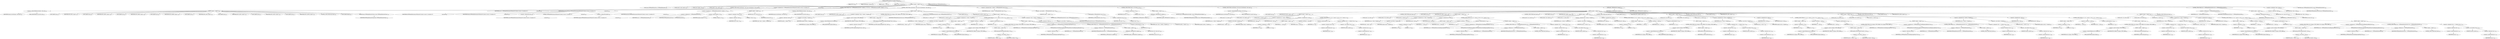 digraph "TIFFReadDirEntryLong8ArrayWithLimit" {  
"84079" [label = <(METHOD,TIFFReadDirEntryLong8ArrayWithLimit)<SUB>2417</SUB>> ]
"84080" [label = <(PARAM,TIFF *tif)<SUB>2418</SUB>> ]
"84081" [label = <(PARAM,TIFFDirEntry *direntry)<SUB>2418</SUB>> ]
"84082" [label = <(PARAM,uint64_t **value)<SUB>2419</SUB>> ]
"84083" [label = <(PARAM,uint64_t maxcount)<SUB>2419</SUB>> ]
"84084" [label = <(BLOCK,&lt;empty&gt;,&lt;empty&gt;)<SUB>2420</SUB>> ]
"84085" [label = <(LOCAL,enum TIFFReadDirEntryErr err: TIFFReadDirEntryErr)<SUB>2421</SUB>> ]
"84086" [label = <(LOCAL,uint32_t count: uint32_t)<SUB>2422</SUB>> ]
"84087" [label = <(LOCAL,void* origdata: void)<SUB>2423</SUB>> ]
"84088" [label = <(LOCAL,uint64_t* data: uint64_t)<SUB>2424</SUB>> ]
"84089" [label = <(CONTROL_STRUCTURE,switch(direntry-&gt;tdir_type),switch(direntry-&gt;tdir_type))<SUB>2425</SUB>> ]
"84090" [label = <(&lt;operator&gt;.indirectFieldAccess,direntry-&gt;tdir_type)<SUB>2425</SUB>> ]
"84091" [label = <(IDENTIFIER,direntry,switch(direntry-&gt;tdir_type))<SUB>2425</SUB>> ]
"84092" [label = <(FIELD_IDENTIFIER,tdir_type,tdir_type)<SUB>2425</SUB>> ]
"84093" [label = <(BLOCK,&lt;empty&gt;,&lt;empty&gt;)<SUB>2426</SUB>> ]
"84094" [label = <(JUMP_TARGET,case)<SUB>2427</SUB>> ]
"84095" [label = <(IDENTIFIER,TIFF_BYTE,&lt;empty&gt;)<SUB>2427</SUB>> ]
"84096" [label = <(JUMP_TARGET,case)<SUB>2428</SUB>> ]
"84097" [label = <(IDENTIFIER,TIFF_SBYTE,&lt;empty&gt;)<SUB>2428</SUB>> ]
"84098" [label = <(JUMP_TARGET,case)<SUB>2429</SUB>> ]
"84099" [label = <(IDENTIFIER,TIFF_SHORT,&lt;empty&gt;)<SUB>2429</SUB>> ]
"84100" [label = <(JUMP_TARGET,case)<SUB>2430</SUB>> ]
"84101" [label = <(IDENTIFIER,TIFF_SSHORT,&lt;empty&gt;)<SUB>2430</SUB>> ]
"84102" [label = <(JUMP_TARGET,case)<SUB>2431</SUB>> ]
"84103" [label = <(IDENTIFIER,TIFF_LONG,&lt;empty&gt;)<SUB>2431</SUB>> ]
"84104" [label = <(JUMP_TARGET,case)<SUB>2432</SUB>> ]
"84105" [label = <(IDENTIFIER,TIFF_SLONG,&lt;empty&gt;)<SUB>2432</SUB>> ]
"84106" [label = <(JUMP_TARGET,case)<SUB>2433</SUB>> ]
"84107" [label = <(IDENTIFIER,TIFF_LONG8,&lt;empty&gt;)<SUB>2433</SUB>> ]
"84108" [label = <(JUMP_TARGET,case)<SUB>2434</SUB>> ]
"84109" [label = <(IDENTIFIER,TIFF_SLONG8,&lt;empty&gt;)<SUB>2434</SUB>> ]
"84110" [label = <(CONTROL_STRUCTURE,break;,break;)<SUB>2435</SUB>> ]
"84111" [label = <(JUMP_TARGET,default)<SUB>2436</SUB>> ]
"84112" [label = <(RETURN,return (TIFFReadDirEntryErrType);,return (TIFFReadDirEntryErrType);)<SUB>2437</SUB>> ]
"84113" [label = <(IDENTIFIER,TIFFReadDirEntryErrType,return (TIFFReadDirEntryErrType);)<SUB>2437</SUB>> ]
"84114" [label = <(&lt;operator&gt;.assignment,err = TIFFReadDirEntryArrayWithLimit(tif, direntry, &amp;count, 8, &amp;origdata,\012                                         maxcount))<SUB>2439</SUB>> ]
"84115" [label = <(IDENTIFIER,err,err = TIFFReadDirEntryArrayWithLimit(tif, direntry, &amp;count, 8, &amp;origdata,\012                                         maxcount))<SUB>2439</SUB>> ]
"84116" [label = <(TIFFReadDirEntryArrayWithLimit,TIFFReadDirEntryArrayWithLimit(tif, direntry, &amp;count, 8, &amp;origdata,\012                                         maxcount))<SUB>2439</SUB>> ]
"84117" [label = <(IDENTIFIER,tif,TIFFReadDirEntryArrayWithLimit(tif, direntry, &amp;count, 8, &amp;origdata,\012                                         maxcount))<SUB>2439</SUB>> ]
"84118" [label = <(IDENTIFIER,direntry,TIFFReadDirEntryArrayWithLimit(tif, direntry, &amp;count, 8, &amp;origdata,\012                                         maxcount))<SUB>2439</SUB>> ]
"84119" [label = <(&lt;operator&gt;.addressOf,&amp;count)<SUB>2439</SUB>> ]
"84120" [label = <(IDENTIFIER,count,TIFFReadDirEntryArrayWithLimit(tif, direntry, &amp;count, 8, &amp;origdata,\012                                         maxcount))<SUB>2439</SUB>> ]
"84121" [label = <(LITERAL,8,TIFFReadDirEntryArrayWithLimit(tif, direntry, &amp;count, 8, &amp;origdata,\012                                         maxcount))<SUB>2439</SUB>> ]
"84122" [label = <(&lt;operator&gt;.addressOf,&amp;origdata)<SUB>2439</SUB>> ]
"84123" [label = <(IDENTIFIER,origdata,TIFFReadDirEntryArrayWithLimit(tif, direntry, &amp;count, 8, &amp;origdata,\012                                         maxcount))<SUB>2439</SUB>> ]
"84124" [label = <(IDENTIFIER,maxcount,TIFFReadDirEntryArrayWithLimit(tif, direntry, &amp;count, 8, &amp;origdata,\012                                         maxcount))<SUB>2440</SUB>> ]
"84125" [label = <(CONTROL_STRUCTURE,if ((err != TIFFReadDirEntryErrOk) || (origdata == 0)),if ((err != TIFFReadDirEntryErrOk) || (origdata == 0)))<SUB>2441</SUB>> ]
"84126" [label = <(&lt;operator&gt;.logicalOr,(err != TIFFReadDirEntryErrOk) || (origdata == 0))<SUB>2441</SUB>> ]
"84127" [label = <(&lt;operator&gt;.notEquals,err != TIFFReadDirEntryErrOk)<SUB>2441</SUB>> ]
"84128" [label = <(IDENTIFIER,err,err != TIFFReadDirEntryErrOk)<SUB>2441</SUB>> ]
"84129" [label = <(IDENTIFIER,TIFFReadDirEntryErrOk,err != TIFFReadDirEntryErrOk)<SUB>2441</SUB>> ]
"84130" [label = <(&lt;operator&gt;.equals,origdata == 0)<SUB>2441</SUB>> ]
"84131" [label = <(IDENTIFIER,origdata,origdata == 0)<SUB>2441</SUB>> ]
"84132" [label = <(LITERAL,0,origdata == 0)<SUB>2441</SUB>> ]
"84133" [label = <(BLOCK,&lt;empty&gt;,&lt;empty&gt;)<SUB>2442</SUB>> ]
"84134" [label = <(&lt;operator&gt;.assignment,*value = 0)<SUB>2443</SUB>> ]
"84135" [label = <(&lt;operator&gt;.indirection,*value)<SUB>2443</SUB>> ]
"84136" [label = <(IDENTIFIER,value,*value = 0)<SUB>2443</SUB>> ]
"84137" [label = <(LITERAL,0,*value = 0)<SUB>2443</SUB>> ]
"84138" [label = <(RETURN,return (err);,return (err);)<SUB>2444</SUB>> ]
"84139" [label = <(IDENTIFIER,err,return (err);)<SUB>2444</SUB>> ]
"84140" [label = <(CONTROL_STRUCTURE,switch(direntry-&gt;tdir_type),switch(direntry-&gt;tdir_type))<SUB>2446</SUB>> ]
"84141" [label = <(&lt;operator&gt;.indirectFieldAccess,direntry-&gt;tdir_type)<SUB>2446</SUB>> ]
"84142" [label = <(IDENTIFIER,direntry,switch(direntry-&gt;tdir_type))<SUB>2446</SUB>> ]
"84143" [label = <(FIELD_IDENTIFIER,tdir_type,tdir_type)<SUB>2446</SUB>> ]
"84144" [label = <(BLOCK,&lt;empty&gt;,&lt;empty&gt;)<SUB>2447</SUB>> ]
"84145" [label = <(JUMP_TARGET,case)<SUB>2448</SUB>> ]
"84146" [label = <(IDENTIFIER,TIFF_LONG8,&lt;empty&gt;)<SUB>2448</SUB>> ]
"84147" [label = <(&lt;operator&gt;.assignment,*value = (uint64_t *)origdata)<SUB>2449</SUB>> ]
"84148" [label = <(&lt;operator&gt;.indirection,*value)<SUB>2449</SUB>> ]
"84149" [label = <(IDENTIFIER,value,*value = (uint64_t *)origdata)<SUB>2449</SUB>> ]
"84150" [label = <(&lt;operator&gt;.cast,(uint64_t *)origdata)<SUB>2449</SUB>> ]
"84151" [label = <(UNKNOWN,uint64_t *,uint64_t *)<SUB>2449</SUB>> ]
"84152" [label = <(IDENTIFIER,origdata,(uint64_t *)origdata)<SUB>2449</SUB>> ]
"84153" [label = <(CONTROL_STRUCTURE,if (tif-&gt;tif_flags &amp; TIFF_SWAB),if (tif-&gt;tif_flags &amp; TIFF_SWAB))<SUB>2450</SUB>> ]
"84154" [label = <(&lt;operator&gt;.and,tif-&gt;tif_flags &amp; TIFF_SWAB)<SUB>2450</SUB>> ]
"84155" [label = <(&lt;operator&gt;.indirectFieldAccess,tif-&gt;tif_flags)<SUB>2450</SUB>> ]
"84156" [label = <(IDENTIFIER,tif,tif-&gt;tif_flags &amp; TIFF_SWAB)<SUB>2450</SUB>> ]
"84157" [label = <(FIELD_IDENTIFIER,tif_flags,tif_flags)<SUB>2450</SUB>> ]
"84158" [label = <(IDENTIFIER,TIFF_SWAB,tif-&gt;tif_flags &amp; TIFF_SWAB)<SUB>2450</SUB>> ]
"84159" [label = <(BLOCK,&lt;empty&gt;,&lt;empty&gt;)<SUB>2451</SUB>> ]
"84160" [label = <(TIFFSwabArrayOfLong8,TIFFSwabArrayOfLong8(*value, count))<SUB>2451</SUB>> ]
"84161" [label = <(&lt;operator&gt;.indirection,*value)<SUB>2451</SUB>> ]
"84162" [label = <(IDENTIFIER,value,TIFFSwabArrayOfLong8(*value, count))<SUB>2451</SUB>> ]
"84163" [label = <(IDENTIFIER,count,TIFFSwabArrayOfLong8(*value, count))<SUB>2451</SUB>> ]
"84164" [label = <(RETURN,return (TIFFReadDirEntryErrOk);,return (TIFFReadDirEntryErrOk);)<SUB>2452</SUB>> ]
"84165" [label = <(IDENTIFIER,TIFFReadDirEntryErrOk,return (TIFFReadDirEntryErrOk);)<SUB>2452</SUB>> ]
"84166" [label = <(JUMP_TARGET,case)<SUB>2453</SUB>> ]
"84167" [label = <(IDENTIFIER,TIFF_SLONG8,&lt;empty&gt;)<SUB>2453</SUB>> ]
"84168" [label = <(BLOCK,&lt;empty&gt;,&lt;empty&gt;)<SUB>2454</SUB>> ]
"84169" [label = <(LOCAL,int64_t* m: int64_t)<SUB>2455</SUB>> ]
"84170" [label = <(LOCAL,uint32_t n: uint32_t)<SUB>2456</SUB>> ]
"84171" [label = <(&lt;operator&gt;.assignment,m = (int64_t *)origdata)<SUB>2457</SUB>> ]
"84172" [label = <(IDENTIFIER,m,m = (int64_t *)origdata)<SUB>2457</SUB>> ]
"84173" [label = <(&lt;operator&gt;.cast,(int64_t *)origdata)<SUB>2457</SUB>> ]
"84174" [label = <(UNKNOWN,int64_t *,int64_t *)<SUB>2457</SUB>> ]
"84175" [label = <(IDENTIFIER,origdata,(int64_t *)origdata)<SUB>2457</SUB>> ]
"84176" [label = <(CONTROL_STRUCTURE,for (n = 0;n &lt; count;n++),for (n = 0;n &lt; count;n++))<SUB>2458</SUB>> ]
"84177" [label = <(BLOCK,&lt;empty&gt;,&lt;empty&gt;)<SUB>2458</SUB>> ]
"84178" [label = <(&lt;operator&gt;.assignment,n = 0)<SUB>2458</SUB>> ]
"84179" [label = <(IDENTIFIER,n,n = 0)<SUB>2458</SUB>> ]
"84180" [label = <(LITERAL,0,n = 0)<SUB>2458</SUB>> ]
"84181" [label = <(&lt;operator&gt;.lessThan,n &lt; count)<SUB>2458</SUB>> ]
"84182" [label = <(IDENTIFIER,n,n &lt; count)<SUB>2458</SUB>> ]
"84183" [label = <(IDENTIFIER,count,n &lt; count)<SUB>2458</SUB>> ]
"84184" [label = <(&lt;operator&gt;.postIncrement,n++)<SUB>2458</SUB>> ]
"84185" [label = <(IDENTIFIER,n,n++)<SUB>2458</SUB>> ]
"84186" [label = <(BLOCK,&lt;empty&gt;,&lt;empty&gt;)<SUB>2459</SUB>> ]
"84187" [label = <(CONTROL_STRUCTURE,if (tif-&gt;tif_flags &amp; TIFF_SWAB),if (tif-&gt;tif_flags &amp; TIFF_SWAB))<SUB>2460</SUB>> ]
"84188" [label = <(&lt;operator&gt;.and,tif-&gt;tif_flags &amp; TIFF_SWAB)<SUB>2460</SUB>> ]
"84189" [label = <(&lt;operator&gt;.indirectFieldAccess,tif-&gt;tif_flags)<SUB>2460</SUB>> ]
"84190" [label = <(IDENTIFIER,tif,tif-&gt;tif_flags &amp; TIFF_SWAB)<SUB>2460</SUB>> ]
"84191" [label = <(FIELD_IDENTIFIER,tif_flags,tif_flags)<SUB>2460</SUB>> ]
"84192" [label = <(IDENTIFIER,TIFF_SWAB,tif-&gt;tif_flags &amp; TIFF_SWAB)<SUB>2460</SUB>> ]
"84193" [label = <(BLOCK,&lt;empty&gt;,&lt;empty&gt;)<SUB>2461</SUB>> ]
"84194" [label = <(TIFFSwabLong8,TIFFSwabLong8((uint64_t *)m))<SUB>2461</SUB>> ]
"84195" [label = <(&lt;operator&gt;.cast,(uint64_t *)m)<SUB>2461</SUB>> ]
"84196" [label = <(UNKNOWN,uint64_t *,uint64_t *)<SUB>2461</SUB>> ]
"84197" [label = <(IDENTIFIER,m,(uint64_t *)m)<SUB>2461</SUB>> ]
"84198" [label = <(&lt;operator&gt;.assignment,err = TIFFReadDirEntryCheckRangeLong8Slong8(*m))<SUB>2462</SUB>> ]
"84199" [label = <(IDENTIFIER,err,err = TIFFReadDirEntryCheckRangeLong8Slong8(*m))<SUB>2462</SUB>> ]
"84200" [label = <(TIFFReadDirEntryCheckRangeLong8Slong8,TIFFReadDirEntryCheckRangeLong8Slong8(*m))<SUB>2462</SUB>> ]
"84201" [label = <(&lt;operator&gt;.indirection,*m)<SUB>2462</SUB>> ]
"84202" [label = <(IDENTIFIER,m,TIFFReadDirEntryCheckRangeLong8Slong8(*m))<SUB>2462</SUB>> ]
"84203" [label = <(CONTROL_STRUCTURE,if (err != TIFFReadDirEntryErrOk),if (err != TIFFReadDirEntryErrOk))<SUB>2463</SUB>> ]
"84204" [label = <(&lt;operator&gt;.notEquals,err != TIFFReadDirEntryErrOk)<SUB>2463</SUB>> ]
"84205" [label = <(IDENTIFIER,err,err != TIFFReadDirEntryErrOk)<SUB>2463</SUB>> ]
"84206" [label = <(IDENTIFIER,TIFFReadDirEntryErrOk,err != TIFFReadDirEntryErrOk)<SUB>2463</SUB>> ]
"84207" [label = <(BLOCK,&lt;empty&gt;,&lt;empty&gt;)<SUB>2464</SUB>> ]
"84208" [label = <(_TIFFfreeExt,_TIFFfreeExt(tif, origdata))<SUB>2465</SUB>> ]
"84209" [label = <(IDENTIFIER,tif,_TIFFfreeExt(tif, origdata))<SUB>2465</SUB>> ]
"84210" [label = <(IDENTIFIER,origdata,_TIFFfreeExt(tif, origdata))<SUB>2465</SUB>> ]
"84211" [label = <(RETURN,return (err);,return (err);)<SUB>2466</SUB>> ]
"84212" [label = <(IDENTIFIER,err,return (err);)<SUB>2466</SUB>> ]
"84213" [label = <(&lt;operator&gt;.postIncrement,m++)<SUB>2468</SUB>> ]
"84214" [label = <(IDENTIFIER,m,m++)<SUB>2468</SUB>> ]
"84215" [label = <(&lt;operator&gt;.assignment,*value = (uint64_t *)origdata)<SUB>2470</SUB>> ]
"84216" [label = <(&lt;operator&gt;.indirection,*value)<SUB>2470</SUB>> ]
"84217" [label = <(IDENTIFIER,value,*value = (uint64_t *)origdata)<SUB>2470</SUB>> ]
"84218" [label = <(&lt;operator&gt;.cast,(uint64_t *)origdata)<SUB>2470</SUB>> ]
"84219" [label = <(UNKNOWN,uint64_t *,uint64_t *)<SUB>2470</SUB>> ]
"84220" [label = <(IDENTIFIER,origdata,(uint64_t *)origdata)<SUB>2470</SUB>> ]
"84221" [label = <(RETURN,return (TIFFReadDirEntryErrOk);,return (TIFFReadDirEntryErrOk);)<SUB>2471</SUB>> ]
"84222" [label = <(IDENTIFIER,TIFFReadDirEntryErrOk,return (TIFFReadDirEntryErrOk);)<SUB>2471</SUB>> ]
"84223" [label = <(&lt;operator&gt;.assignment,data = (uint64_t *)_TIFFmallocExt(tif, count * 8))<SUB>2474</SUB>> ]
"84224" [label = <(IDENTIFIER,data,data = (uint64_t *)_TIFFmallocExt(tif, count * 8))<SUB>2474</SUB>> ]
"84225" [label = <(&lt;operator&gt;.cast,(uint64_t *)_TIFFmallocExt(tif, count * 8))<SUB>2474</SUB>> ]
"84226" [label = <(UNKNOWN,uint64_t *,uint64_t *)<SUB>2474</SUB>> ]
"84227" [label = <(_TIFFmallocExt,_TIFFmallocExt(tif, count * 8))<SUB>2474</SUB>> ]
"84228" [label = <(IDENTIFIER,tif,_TIFFmallocExt(tif, count * 8))<SUB>2474</SUB>> ]
"84229" [label = <(&lt;operator&gt;.multiplication,count * 8)<SUB>2474</SUB>> ]
"84230" [label = <(IDENTIFIER,count,count * 8)<SUB>2474</SUB>> ]
"84231" [label = <(LITERAL,8,count * 8)<SUB>2474</SUB>> ]
"84232" [label = <(CONTROL_STRUCTURE,if (data == 0),if (data == 0))<SUB>2475</SUB>> ]
"84233" [label = <(&lt;operator&gt;.equals,data == 0)<SUB>2475</SUB>> ]
"84234" [label = <(IDENTIFIER,data,data == 0)<SUB>2475</SUB>> ]
"84235" [label = <(LITERAL,0,data == 0)<SUB>2475</SUB>> ]
"84236" [label = <(BLOCK,&lt;empty&gt;,&lt;empty&gt;)<SUB>2476</SUB>> ]
"84237" [label = <(_TIFFfreeExt,_TIFFfreeExt(tif, origdata))<SUB>2477</SUB>> ]
"84238" [label = <(IDENTIFIER,tif,_TIFFfreeExt(tif, origdata))<SUB>2477</SUB>> ]
"84239" [label = <(IDENTIFIER,origdata,_TIFFfreeExt(tif, origdata))<SUB>2477</SUB>> ]
"84240" [label = <(RETURN,return (TIFFReadDirEntryErrAlloc);,return (TIFFReadDirEntryErrAlloc);)<SUB>2478</SUB>> ]
"84241" [label = <(IDENTIFIER,TIFFReadDirEntryErrAlloc,return (TIFFReadDirEntryErrAlloc);)<SUB>2478</SUB>> ]
"84242" [label = <(CONTROL_STRUCTURE,switch(direntry-&gt;tdir_type),switch(direntry-&gt;tdir_type))<SUB>2480</SUB>> ]
"84243" [label = <(&lt;operator&gt;.indirectFieldAccess,direntry-&gt;tdir_type)<SUB>2480</SUB>> ]
"84244" [label = <(IDENTIFIER,direntry,switch(direntry-&gt;tdir_type))<SUB>2480</SUB>> ]
"84245" [label = <(FIELD_IDENTIFIER,tdir_type,tdir_type)<SUB>2480</SUB>> ]
"84246" [label = <(BLOCK,&lt;empty&gt;,&lt;empty&gt;)<SUB>2481</SUB>> ]
"84247" [label = <(JUMP_TARGET,case)<SUB>2482</SUB>> ]
"84248" [label = <(IDENTIFIER,TIFF_BYTE,&lt;empty&gt;)<SUB>2482</SUB>> ]
"84249" [label = <(BLOCK,&lt;empty&gt;,&lt;empty&gt;)<SUB>2483</SUB>> ]
"84250" [label = <(LOCAL,uint8_t* ma: uint8_t)<SUB>2484</SUB>> ]
"84251" [label = <(LOCAL,uint64_t* mb: uint64_t)<SUB>2485</SUB>> ]
"84252" [label = <(LOCAL,uint32_t n: uint32_t)<SUB>2486</SUB>> ]
"84253" [label = <(&lt;operator&gt;.assignment,ma = (uint8_t *)origdata)<SUB>2487</SUB>> ]
"84254" [label = <(IDENTIFIER,ma,ma = (uint8_t *)origdata)<SUB>2487</SUB>> ]
"84255" [label = <(&lt;operator&gt;.cast,(uint8_t *)origdata)<SUB>2487</SUB>> ]
"84256" [label = <(UNKNOWN,uint8_t *,uint8_t *)<SUB>2487</SUB>> ]
"84257" [label = <(IDENTIFIER,origdata,(uint8_t *)origdata)<SUB>2487</SUB>> ]
"84258" [label = <(&lt;operator&gt;.assignment,mb = data)<SUB>2488</SUB>> ]
"84259" [label = <(IDENTIFIER,mb,mb = data)<SUB>2488</SUB>> ]
"84260" [label = <(IDENTIFIER,data,mb = data)<SUB>2488</SUB>> ]
"84261" [label = <(CONTROL_STRUCTURE,for (n = 0;n &lt; count;n++),for (n = 0;n &lt; count;n++))<SUB>2489</SUB>> ]
"84262" [label = <(BLOCK,&lt;empty&gt;,&lt;empty&gt;)<SUB>2489</SUB>> ]
"84263" [label = <(&lt;operator&gt;.assignment,n = 0)<SUB>2489</SUB>> ]
"84264" [label = <(IDENTIFIER,n,n = 0)<SUB>2489</SUB>> ]
"84265" [label = <(LITERAL,0,n = 0)<SUB>2489</SUB>> ]
"84266" [label = <(&lt;operator&gt;.lessThan,n &lt; count)<SUB>2489</SUB>> ]
"84267" [label = <(IDENTIFIER,n,n &lt; count)<SUB>2489</SUB>> ]
"84268" [label = <(IDENTIFIER,count,n &lt; count)<SUB>2489</SUB>> ]
"84269" [label = <(&lt;operator&gt;.postIncrement,n++)<SUB>2489</SUB>> ]
"84270" [label = <(IDENTIFIER,n,n++)<SUB>2489</SUB>> ]
"84271" [label = <(&lt;operator&gt;.assignment,*mb++ = (uint64_t)(*ma++))<SUB>2490</SUB>> ]
"84272" [label = <(&lt;operator&gt;.indirection,*mb++)<SUB>2490</SUB>> ]
"84273" [label = <(&lt;operator&gt;.postIncrement,mb++)<SUB>2490</SUB>> ]
"84274" [label = <(IDENTIFIER,mb,mb++)<SUB>2490</SUB>> ]
"84275" [label = <(&lt;operator&gt;.cast,(uint64_t)(*ma++))<SUB>2490</SUB>> ]
"84276" [label = <(UNKNOWN,uint64_t,uint64_t)<SUB>2490</SUB>> ]
"84277" [label = <(&lt;operator&gt;.indirection,*ma++)<SUB>2490</SUB>> ]
"84278" [label = <(&lt;operator&gt;.postIncrement,ma++)<SUB>2490</SUB>> ]
"84279" [label = <(IDENTIFIER,ma,ma++)<SUB>2490</SUB>> ]
"84280" [label = <(CONTROL_STRUCTURE,break;,break;)<SUB>2492</SUB>> ]
"84281" [label = <(JUMP_TARGET,case)<SUB>2493</SUB>> ]
"84282" [label = <(IDENTIFIER,TIFF_SBYTE,&lt;empty&gt;)<SUB>2493</SUB>> ]
"84283" [label = <(BLOCK,&lt;empty&gt;,&lt;empty&gt;)<SUB>2494</SUB>> ]
"84284" [label = <(LOCAL,int8_t* ma: int8_t)<SUB>2495</SUB>> ]
"84285" [label = <(LOCAL,uint64_t* mb: uint64_t)<SUB>2496</SUB>> ]
"84286" [label = <(LOCAL,uint32_t n: uint32_t)<SUB>2497</SUB>> ]
"84287" [label = <(&lt;operator&gt;.assignment,ma = (int8_t *)origdata)<SUB>2498</SUB>> ]
"84288" [label = <(IDENTIFIER,ma,ma = (int8_t *)origdata)<SUB>2498</SUB>> ]
"84289" [label = <(&lt;operator&gt;.cast,(int8_t *)origdata)<SUB>2498</SUB>> ]
"84290" [label = <(UNKNOWN,int8_t *,int8_t *)<SUB>2498</SUB>> ]
"84291" [label = <(IDENTIFIER,origdata,(int8_t *)origdata)<SUB>2498</SUB>> ]
"84292" [label = <(&lt;operator&gt;.assignment,mb = data)<SUB>2499</SUB>> ]
"84293" [label = <(IDENTIFIER,mb,mb = data)<SUB>2499</SUB>> ]
"84294" [label = <(IDENTIFIER,data,mb = data)<SUB>2499</SUB>> ]
"84295" [label = <(CONTROL_STRUCTURE,for (n = 0;n &lt; count;n++),for (n = 0;n &lt; count;n++))<SUB>2500</SUB>> ]
"84296" [label = <(BLOCK,&lt;empty&gt;,&lt;empty&gt;)<SUB>2500</SUB>> ]
"84297" [label = <(&lt;operator&gt;.assignment,n = 0)<SUB>2500</SUB>> ]
"84298" [label = <(IDENTIFIER,n,n = 0)<SUB>2500</SUB>> ]
"84299" [label = <(LITERAL,0,n = 0)<SUB>2500</SUB>> ]
"84300" [label = <(&lt;operator&gt;.lessThan,n &lt; count)<SUB>2500</SUB>> ]
"84301" [label = <(IDENTIFIER,n,n &lt; count)<SUB>2500</SUB>> ]
"84302" [label = <(IDENTIFIER,count,n &lt; count)<SUB>2500</SUB>> ]
"84303" [label = <(&lt;operator&gt;.postIncrement,n++)<SUB>2500</SUB>> ]
"84304" [label = <(IDENTIFIER,n,n++)<SUB>2500</SUB>> ]
"84305" [label = <(BLOCK,&lt;empty&gt;,&lt;empty&gt;)<SUB>2501</SUB>> ]
"84306" [label = <(&lt;operator&gt;.assignment,err = TIFFReadDirEntryCheckRangeLong8Sbyte(*ma))<SUB>2502</SUB>> ]
"84307" [label = <(IDENTIFIER,err,err = TIFFReadDirEntryCheckRangeLong8Sbyte(*ma))<SUB>2502</SUB>> ]
"84308" [label = <(TIFFReadDirEntryCheckRangeLong8Sbyte,TIFFReadDirEntryCheckRangeLong8Sbyte(*ma))<SUB>2502</SUB>> ]
"84309" [label = <(&lt;operator&gt;.indirection,*ma)<SUB>2502</SUB>> ]
"84310" [label = <(IDENTIFIER,ma,TIFFReadDirEntryCheckRangeLong8Sbyte(*ma))<SUB>2502</SUB>> ]
"84311" [label = <(CONTROL_STRUCTURE,if (err != TIFFReadDirEntryErrOk),if (err != TIFFReadDirEntryErrOk))<SUB>2503</SUB>> ]
"84312" [label = <(&lt;operator&gt;.notEquals,err != TIFFReadDirEntryErrOk)<SUB>2503</SUB>> ]
"84313" [label = <(IDENTIFIER,err,err != TIFFReadDirEntryErrOk)<SUB>2503</SUB>> ]
"84314" [label = <(IDENTIFIER,TIFFReadDirEntryErrOk,err != TIFFReadDirEntryErrOk)<SUB>2503</SUB>> ]
"84315" [label = <(BLOCK,&lt;empty&gt;,&lt;empty&gt;)<SUB>2504</SUB>> ]
"84316" [label = <(CONTROL_STRUCTURE,break;,break;)<SUB>2504</SUB>> ]
"84317" [label = <(&lt;operator&gt;.assignment,*mb++ = (uint64_t)(*ma++))<SUB>2505</SUB>> ]
"84318" [label = <(&lt;operator&gt;.indirection,*mb++)<SUB>2505</SUB>> ]
"84319" [label = <(&lt;operator&gt;.postIncrement,mb++)<SUB>2505</SUB>> ]
"84320" [label = <(IDENTIFIER,mb,mb++)<SUB>2505</SUB>> ]
"84321" [label = <(&lt;operator&gt;.cast,(uint64_t)(*ma++))<SUB>2505</SUB>> ]
"84322" [label = <(UNKNOWN,uint64_t,uint64_t)<SUB>2505</SUB>> ]
"84323" [label = <(&lt;operator&gt;.indirection,*ma++)<SUB>2505</SUB>> ]
"84324" [label = <(&lt;operator&gt;.postIncrement,ma++)<SUB>2505</SUB>> ]
"84325" [label = <(IDENTIFIER,ma,ma++)<SUB>2505</SUB>> ]
"84326" [label = <(CONTROL_STRUCTURE,break;,break;)<SUB>2508</SUB>> ]
"84327" [label = <(JUMP_TARGET,case)<SUB>2509</SUB>> ]
"84328" [label = <(IDENTIFIER,TIFF_SHORT,&lt;empty&gt;)<SUB>2509</SUB>> ]
"84329" [label = <(BLOCK,&lt;empty&gt;,&lt;empty&gt;)<SUB>2510</SUB>> ]
"84330" [label = <(LOCAL,uint16_t* ma: uint16_t)<SUB>2511</SUB>> ]
"84331" [label = <(LOCAL,uint64_t* mb: uint64_t)<SUB>2512</SUB>> ]
"84332" [label = <(LOCAL,uint32_t n: uint32_t)<SUB>2513</SUB>> ]
"84333" [label = <(&lt;operator&gt;.assignment,ma = (uint16_t *)origdata)<SUB>2514</SUB>> ]
"84334" [label = <(IDENTIFIER,ma,ma = (uint16_t *)origdata)<SUB>2514</SUB>> ]
"84335" [label = <(&lt;operator&gt;.cast,(uint16_t *)origdata)<SUB>2514</SUB>> ]
"84336" [label = <(UNKNOWN,uint16_t *,uint16_t *)<SUB>2514</SUB>> ]
"84337" [label = <(IDENTIFIER,origdata,(uint16_t *)origdata)<SUB>2514</SUB>> ]
"84338" [label = <(&lt;operator&gt;.assignment,mb = data)<SUB>2515</SUB>> ]
"84339" [label = <(IDENTIFIER,mb,mb = data)<SUB>2515</SUB>> ]
"84340" [label = <(IDENTIFIER,data,mb = data)<SUB>2515</SUB>> ]
"84341" [label = <(CONTROL_STRUCTURE,for (n = 0;n &lt; count;n++),for (n = 0;n &lt; count;n++))<SUB>2516</SUB>> ]
"84342" [label = <(BLOCK,&lt;empty&gt;,&lt;empty&gt;)<SUB>2516</SUB>> ]
"84343" [label = <(&lt;operator&gt;.assignment,n = 0)<SUB>2516</SUB>> ]
"84344" [label = <(IDENTIFIER,n,n = 0)<SUB>2516</SUB>> ]
"84345" [label = <(LITERAL,0,n = 0)<SUB>2516</SUB>> ]
"84346" [label = <(&lt;operator&gt;.lessThan,n &lt; count)<SUB>2516</SUB>> ]
"84347" [label = <(IDENTIFIER,n,n &lt; count)<SUB>2516</SUB>> ]
"84348" [label = <(IDENTIFIER,count,n &lt; count)<SUB>2516</SUB>> ]
"84349" [label = <(&lt;operator&gt;.postIncrement,n++)<SUB>2516</SUB>> ]
"84350" [label = <(IDENTIFIER,n,n++)<SUB>2516</SUB>> ]
"84351" [label = <(BLOCK,&lt;empty&gt;,&lt;empty&gt;)<SUB>2517</SUB>> ]
"84352" [label = <(CONTROL_STRUCTURE,if (tif-&gt;tif_flags &amp; TIFF_SWAB),if (tif-&gt;tif_flags &amp; TIFF_SWAB))<SUB>2518</SUB>> ]
"84353" [label = <(&lt;operator&gt;.and,tif-&gt;tif_flags &amp; TIFF_SWAB)<SUB>2518</SUB>> ]
"84354" [label = <(&lt;operator&gt;.indirectFieldAccess,tif-&gt;tif_flags)<SUB>2518</SUB>> ]
"84355" [label = <(IDENTIFIER,tif,tif-&gt;tif_flags &amp; TIFF_SWAB)<SUB>2518</SUB>> ]
"84356" [label = <(FIELD_IDENTIFIER,tif_flags,tif_flags)<SUB>2518</SUB>> ]
"84357" [label = <(IDENTIFIER,TIFF_SWAB,tif-&gt;tif_flags &amp; TIFF_SWAB)<SUB>2518</SUB>> ]
"84358" [label = <(BLOCK,&lt;empty&gt;,&lt;empty&gt;)<SUB>2519</SUB>> ]
"84359" [label = <(TIFFSwabShort,TIFFSwabShort(ma))<SUB>2519</SUB>> ]
"84360" [label = <(IDENTIFIER,ma,TIFFSwabShort(ma))<SUB>2519</SUB>> ]
"84361" [label = <(&lt;operator&gt;.assignment,*mb++ = (uint64_t)(*ma++))<SUB>2520</SUB>> ]
"84362" [label = <(&lt;operator&gt;.indirection,*mb++)<SUB>2520</SUB>> ]
"84363" [label = <(&lt;operator&gt;.postIncrement,mb++)<SUB>2520</SUB>> ]
"84364" [label = <(IDENTIFIER,mb,mb++)<SUB>2520</SUB>> ]
"84365" [label = <(&lt;operator&gt;.cast,(uint64_t)(*ma++))<SUB>2520</SUB>> ]
"84366" [label = <(UNKNOWN,uint64_t,uint64_t)<SUB>2520</SUB>> ]
"84367" [label = <(&lt;operator&gt;.indirection,*ma++)<SUB>2520</SUB>> ]
"84368" [label = <(&lt;operator&gt;.postIncrement,ma++)<SUB>2520</SUB>> ]
"84369" [label = <(IDENTIFIER,ma,ma++)<SUB>2520</SUB>> ]
"84370" [label = <(CONTROL_STRUCTURE,break;,break;)<SUB>2523</SUB>> ]
"84371" [label = <(JUMP_TARGET,case)<SUB>2524</SUB>> ]
"84372" [label = <(IDENTIFIER,TIFF_SSHORT,&lt;empty&gt;)<SUB>2524</SUB>> ]
"84373" [label = <(BLOCK,&lt;empty&gt;,&lt;empty&gt;)<SUB>2525</SUB>> ]
"84374" [label = <(LOCAL,int16_t* ma: int16_t)<SUB>2526</SUB>> ]
"84375" [label = <(LOCAL,uint64_t* mb: uint64_t)<SUB>2527</SUB>> ]
"84376" [label = <(LOCAL,uint32_t n: uint32_t)<SUB>2528</SUB>> ]
"84377" [label = <(&lt;operator&gt;.assignment,ma = (int16_t *)origdata)<SUB>2529</SUB>> ]
"84378" [label = <(IDENTIFIER,ma,ma = (int16_t *)origdata)<SUB>2529</SUB>> ]
"84379" [label = <(&lt;operator&gt;.cast,(int16_t *)origdata)<SUB>2529</SUB>> ]
"84380" [label = <(UNKNOWN,int16_t *,int16_t *)<SUB>2529</SUB>> ]
"84381" [label = <(IDENTIFIER,origdata,(int16_t *)origdata)<SUB>2529</SUB>> ]
"84382" [label = <(&lt;operator&gt;.assignment,mb = data)<SUB>2530</SUB>> ]
"84383" [label = <(IDENTIFIER,mb,mb = data)<SUB>2530</SUB>> ]
"84384" [label = <(IDENTIFIER,data,mb = data)<SUB>2530</SUB>> ]
"84385" [label = <(CONTROL_STRUCTURE,for (n = 0;n &lt; count;n++),for (n = 0;n &lt; count;n++))<SUB>2531</SUB>> ]
"84386" [label = <(BLOCK,&lt;empty&gt;,&lt;empty&gt;)<SUB>2531</SUB>> ]
"84387" [label = <(&lt;operator&gt;.assignment,n = 0)<SUB>2531</SUB>> ]
"84388" [label = <(IDENTIFIER,n,n = 0)<SUB>2531</SUB>> ]
"84389" [label = <(LITERAL,0,n = 0)<SUB>2531</SUB>> ]
"84390" [label = <(&lt;operator&gt;.lessThan,n &lt; count)<SUB>2531</SUB>> ]
"84391" [label = <(IDENTIFIER,n,n &lt; count)<SUB>2531</SUB>> ]
"84392" [label = <(IDENTIFIER,count,n &lt; count)<SUB>2531</SUB>> ]
"84393" [label = <(&lt;operator&gt;.postIncrement,n++)<SUB>2531</SUB>> ]
"84394" [label = <(IDENTIFIER,n,n++)<SUB>2531</SUB>> ]
"84395" [label = <(BLOCK,&lt;empty&gt;,&lt;empty&gt;)<SUB>2532</SUB>> ]
"84396" [label = <(CONTROL_STRUCTURE,if (tif-&gt;tif_flags &amp; TIFF_SWAB),if (tif-&gt;tif_flags &amp; TIFF_SWAB))<SUB>2533</SUB>> ]
"84397" [label = <(&lt;operator&gt;.and,tif-&gt;tif_flags &amp; TIFF_SWAB)<SUB>2533</SUB>> ]
"84398" [label = <(&lt;operator&gt;.indirectFieldAccess,tif-&gt;tif_flags)<SUB>2533</SUB>> ]
"84399" [label = <(IDENTIFIER,tif,tif-&gt;tif_flags &amp; TIFF_SWAB)<SUB>2533</SUB>> ]
"84400" [label = <(FIELD_IDENTIFIER,tif_flags,tif_flags)<SUB>2533</SUB>> ]
"84401" [label = <(IDENTIFIER,TIFF_SWAB,tif-&gt;tif_flags &amp; TIFF_SWAB)<SUB>2533</SUB>> ]
"84402" [label = <(BLOCK,&lt;empty&gt;,&lt;empty&gt;)<SUB>2534</SUB>> ]
"84403" [label = <(TIFFSwabShort,TIFFSwabShort((uint16_t *)ma))<SUB>2534</SUB>> ]
"84404" [label = <(&lt;operator&gt;.cast,(uint16_t *)ma)<SUB>2534</SUB>> ]
"84405" [label = <(UNKNOWN,uint16_t *,uint16_t *)<SUB>2534</SUB>> ]
"84406" [label = <(IDENTIFIER,ma,(uint16_t *)ma)<SUB>2534</SUB>> ]
"84407" [label = <(&lt;operator&gt;.assignment,err = TIFFReadDirEntryCheckRangeLong8Sshort(*ma))<SUB>2535</SUB>> ]
"84408" [label = <(IDENTIFIER,err,err = TIFFReadDirEntryCheckRangeLong8Sshort(*ma))<SUB>2535</SUB>> ]
"84409" [label = <(TIFFReadDirEntryCheckRangeLong8Sshort,TIFFReadDirEntryCheckRangeLong8Sshort(*ma))<SUB>2535</SUB>> ]
"84410" [label = <(&lt;operator&gt;.indirection,*ma)<SUB>2535</SUB>> ]
"84411" [label = <(IDENTIFIER,ma,TIFFReadDirEntryCheckRangeLong8Sshort(*ma))<SUB>2535</SUB>> ]
"84412" [label = <(CONTROL_STRUCTURE,if (err != TIFFReadDirEntryErrOk),if (err != TIFFReadDirEntryErrOk))<SUB>2536</SUB>> ]
"84413" [label = <(&lt;operator&gt;.notEquals,err != TIFFReadDirEntryErrOk)<SUB>2536</SUB>> ]
"84414" [label = <(IDENTIFIER,err,err != TIFFReadDirEntryErrOk)<SUB>2536</SUB>> ]
"84415" [label = <(IDENTIFIER,TIFFReadDirEntryErrOk,err != TIFFReadDirEntryErrOk)<SUB>2536</SUB>> ]
"84416" [label = <(BLOCK,&lt;empty&gt;,&lt;empty&gt;)<SUB>2537</SUB>> ]
"84417" [label = <(CONTROL_STRUCTURE,break;,break;)<SUB>2537</SUB>> ]
"84418" [label = <(&lt;operator&gt;.assignment,*mb++ = (uint64_t)(*ma++))<SUB>2538</SUB>> ]
"84419" [label = <(&lt;operator&gt;.indirection,*mb++)<SUB>2538</SUB>> ]
"84420" [label = <(&lt;operator&gt;.postIncrement,mb++)<SUB>2538</SUB>> ]
"84421" [label = <(IDENTIFIER,mb,mb++)<SUB>2538</SUB>> ]
"84422" [label = <(&lt;operator&gt;.cast,(uint64_t)(*ma++))<SUB>2538</SUB>> ]
"84423" [label = <(UNKNOWN,uint64_t,uint64_t)<SUB>2538</SUB>> ]
"84424" [label = <(&lt;operator&gt;.indirection,*ma++)<SUB>2538</SUB>> ]
"84425" [label = <(&lt;operator&gt;.postIncrement,ma++)<SUB>2538</SUB>> ]
"84426" [label = <(IDENTIFIER,ma,ma++)<SUB>2538</SUB>> ]
"84427" [label = <(CONTROL_STRUCTURE,break;,break;)<SUB>2541</SUB>> ]
"84428" [label = <(JUMP_TARGET,case)<SUB>2542</SUB>> ]
"84429" [label = <(IDENTIFIER,TIFF_LONG,&lt;empty&gt;)<SUB>2542</SUB>> ]
"84430" [label = <(BLOCK,&lt;empty&gt;,&lt;empty&gt;)<SUB>2543</SUB>> ]
"84431" [label = <(LOCAL,uint32_t* ma: uint32_t)<SUB>2544</SUB>> ]
"84432" [label = <(LOCAL,uint64_t* mb: uint64_t)<SUB>2545</SUB>> ]
"84433" [label = <(LOCAL,uint32_t n: uint32_t)<SUB>2546</SUB>> ]
"84434" [label = <(&lt;operator&gt;.assignment,ma = (uint32_t *)origdata)<SUB>2547</SUB>> ]
"84435" [label = <(IDENTIFIER,ma,ma = (uint32_t *)origdata)<SUB>2547</SUB>> ]
"84436" [label = <(&lt;operator&gt;.cast,(uint32_t *)origdata)<SUB>2547</SUB>> ]
"84437" [label = <(UNKNOWN,uint32_t *,uint32_t *)<SUB>2547</SUB>> ]
"84438" [label = <(IDENTIFIER,origdata,(uint32_t *)origdata)<SUB>2547</SUB>> ]
"84439" [label = <(&lt;operator&gt;.assignment,mb = data)<SUB>2548</SUB>> ]
"84440" [label = <(IDENTIFIER,mb,mb = data)<SUB>2548</SUB>> ]
"84441" [label = <(IDENTIFIER,data,mb = data)<SUB>2548</SUB>> ]
"84442" [label = <(CONTROL_STRUCTURE,for (n = 0;n &lt; count;n++),for (n = 0;n &lt; count;n++))<SUB>2549</SUB>> ]
"84443" [label = <(BLOCK,&lt;empty&gt;,&lt;empty&gt;)<SUB>2549</SUB>> ]
"84444" [label = <(&lt;operator&gt;.assignment,n = 0)<SUB>2549</SUB>> ]
"84445" [label = <(IDENTIFIER,n,n = 0)<SUB>2549</SUB>> ]
"84446" [label = <(LITERAL,0,n = 0)<SUB>2549</SUB>> ]
"84447" [label = <(&lt;operator&gt;.lessThan,n &lt; count)<SUB>2549</SUB>> ]
"84448" [label = <(IDENTIFIER,n,n &lt; count)<SUB>2549</SUB>> ]
"84449" [label = <(IDENTIFIER,count,n &lt; count)<SUB>2549</SUB>> ]
"84450" [label = <(&lt;operator&gt;.postIncrement,n++)<SUB>2549</SUB>> ]
"84451" [label = <(IDENTIFIER,n,n++)<SUB>2549</SUB>> ]
"84452" [label = <(BLOCK,&lt;empty&gt;,&lt;empty&gt;)<SUB>2550</SUB>> ]
"84453" [label = <(CONTROL_STRUCTURE,if (tif-&gt;tif_flags &amp; TIFF_SWAB),if (tif-&gt;tif_flags &amp; TIFF_SWAB))<SUB>2551</SUB>> ]
"84454" [label = <(&lt;operator&gt;.and,tif-&gt;tif_flags &amp; TIFF_SWAB)<SUB>2551</SUB>> ]
"84455" [label = <(&lt;operator&gt;.indirectFieldAccess,tif-&gt;tif_flags)<SUB>2551</SUB>> ]
"84456" [label = <(IDENTIFIER,tif,tif-&gt;tif_flags &amp; TIFF_SWAB)<SUB>2551</SUB>> ]
"84457" [label = <(FIELD_IDENTIFIER,tif_flags,tif_flags)<SUB>2551</SUB>> ]
"84458" [label = <(IDENTIFIER,TIFF_SWAB,tif-&gt;tif_flags &amp; TIFF_SWAB)<SUB>2551</SUB>> ]
"84459" [label = <(BLOCK,&lt;empty&gt;,&lt;empty&gt;)<SUB>2552</SUB>> ]
"84460" [label = <(TIFFSwabLong,TIFFSwabLong(ma))<SUB>2552</SUB>> ]
"84461" [label = <(IDENTIFIER,ma,TIFFSwabLong(ma))<SUB>2552</SUB>> ]
"84462" [label = <(&lt;operator&gt;.assignment,*mb++ = (uint64_t)(*ma++))<SUB>2553</SUB>> ]
"84463" [label = <(&lt;operator&gt;.indirection,*mb++)<SUB>2553</SUB>> ]
"84464" [label = <(&lt;operator&gt;.postIncrement,mb++)<SUB>2553</SUB>> ]
"84465" [label = <(IDENTIFIER,mb,mb++)<SUB>2553</SUB>> ]
"84466" [label = <(&lt;operator&gt;.cast,(uint64_t)(*ma++))<SUB>2553</SUB>> ]
"84467" [label = <(UNKNOWN,uint64_t,uint64_t)<SUB>2553</SUB>> ]
"84468" [label = <(&lt;operator&gt;.indirection,*ma++)<SUB>2553</SUB>> ]
"84469" [label = <(&lt;operator&gt;.postIncrement,ma++)<SUB>2553</SUB>> ]
"84470" [label = <(IDENTIFIER,ma,ma++)<SUB>2553</SUB>> ]
"84471" [label = <(CONTROL_STRUCTURE,break;,break;)<SUB>2556</SUB>> ]
"84472" [label = <(JUMP_TARGET,case)<SUB>2557</SUB>> ]
"84473" [label = <(IDENTIFIER,TIFF_SLONG,&lt;empty&gt;)<SUB>2557</SUB>> ]
"84474" [label = <(BLOCK,&lt;empty&gt;,&lt;empty&gt;)<SUB>2558</SUB>> ]
"84475" [label = <(LOCAL,int32_t* ma: int32_t)<SUB>2559</SUB>> ]
"84476" [label = <(LOCAL,uint64_t* mb: uint64_t)<SUB>2560</SUB>> ]
"84477" [label = <(LOCAL,uint32_t n: uint32_t)<SUB>2561</SUB>> ]
"84478" [label = <(&lt;operator&gt;.assignment,ma = (int32_t *)origdata)<SUB>2562</SUB>> ]
"84479" [label = <(IDENTIFIER,ma,ma = (int32_t *)origdata)<SUB>2562</SUB>> ]
"84480" [label = <(&lt;operator&gt;.cast,(int32_t *)origdata)<SUB>2562</SUB>> ]
"84481" [label = <(UNKNOWN,int32_t *,int32_t *)<SUB>2562</SUB>> ]
"84482" [label = <(IDENTIFIER,origdata,(int32_t *)origdata)<SUB>2562</SUB>> ]
"84483" [label = <(&lt;operator&gt;.assignment,mb = data)<SUB>2563</SUB>> ]
"84484" [label = <(IDENTIFIER,mb,mb = data)<SUB>2563</SUB>> ]
"84485" [label = <(IDENTIFIER,data,mb = data)<SUB>2563</SUB>> ]
"84486" [label = <(CONTROL_STRUCTURE,for (n = 0;n &lt; count;n++),for (n = 0;n &lt; count;n++))<SUB>2564</SUB>> ]
"84487" [label = <(BLOCK,&lt;empty&gt;,&lt;empty&gt;)<SUB>2564</SUB>> ]
"84488" [label = <(&lt;operator&gt;.assignment,n = 0)<SUB>2564</SUB>> ]
"84489" [label = <(IDENTIFIER,n,n = 0)<SUB>2564</SUB>> ]
"84490" [label = <(LITERAL,0,n = 0)<SUB>2564</SUB>> ]
"84491" [label = <(&lt;operator&gt;.lessThan,n &lt; count)<SUB>2564</SUB>> ]
"84492" [label = <(IDENTIFIER,n,n &lt; count)<SUB>2564</SUB>> ]
"84493" [label = <(IDENTIFIER,count,n &lt; count)<SUB>2564</SUB>> ]
"84494" [label = <(&lt;operator&gt;.postIncrement,n++)<SUB>2564</SUB>> ]
"84495" [label = <(IDENTIFIER,n,n++)<SUB>2564</SUB>> ]
"84496" [label = <(BLOCK,&lt;empty&gt;,&lt;empty&gt;)<SUB>2565</SUB>> ]
"84497" [label = <(CONTROL_STRUCTURE,if (tif-&gt;tif_flags &amp; TIFF_SWAB),if (tif-&gt;tif_flags &amp; TIFF_SWAB))<SUB>2566</SUB>> ]
"84498" [label = <(&lt;operator&gt;.and,tif-&gt;tif_flags &amp; TIFF_SWAB)<SUB>2566</SUB>> ]
"84499" [label = <(&lt;operator&gt;.indirectFieldAccess,tif-&gt;tif_flags)<SUB>2566</SUB>> ]
"84500" [label = <(IDENTIFIER,tif,tif-&gt;tif_flags &amp; TIFF_SWAB)<SUB>2566</SUB>> ]
"84501" [label = <(FIELD_IDENTIFIER,tif_flags,tif_flags)<SUB>2566</SUB>> ]
"84502" [label = <(IDENTIFIER,TIFF_SWAB,tif-&gt;tif_flags &amp; TIFF_SWAB)<SUB>2566</SUB>> ]
"84503" [label = <(BLOCK,&lt;empty&gt;,&lt;empty&gt;)<SUB>2567</SUB>> ]
"84504" [label = <(TIFFSwabLong,TIFFSwabLong((uint32_t *)ma))<SUB>2567</SUB>> ]
"84505" [label = <(&lt;operator&gt;.cast,(uint32_t *)ma)<SUB>2567</SUB>> ]
"84506" [label = <(UNKNOWN,uint32_t *,uint32_t *)<SUB>2567</SUB>> ]
"84507" [label = <(IDENTIFIER,ma,(uint32_t *)ma)<SUB>2567</SUB>> ]
"84508" [label = <(&lt;operator&gt;.assignment,err = TIFFReadDirEntryCheckRangeLong8Slong(*ma))<SUB>2568</SUB>> ]
"84509" [label = <(IDENTIFIER,err,err = TIFFReadDirEntryCheckRangeLong8Slong(*ma))<SUB>2568</SUB>> ]
"84510" [label = <(TIFFReadDirEntryCheckRangeLong8Slong,TIFFReadDirEntryCheckRangeLong8Slong(*ma))<SUB>2568</SUB>> ]
"84511" [label = <(&lt;operator&gt;.indirection,*ma)<SUB>2568</SUB>> ]
"84512" [label = <(IDENTIFIER,ma,TIFFReadDirEntryCheckRangeLong8Slong(*ma))<SUB>2568</SUB>> ]
"84513" [label = <(CONTROL_STRUCTURE,if (err != TIFFReadDirEntryErrOk),if (err != TIFFReadDirEntryErrOk))<SUB>2569</SUB>> ]
"84514" [label = <(&lt;operator&gt;.notEquals,err != TIFFReadDirEntryErrOk)<SUB>2569</SUB>> ]
"84515" [label = <(IDENTIFIER,err,err != TIFFReadDirEntryErrOk)<SUB>2569</SUB>> ]
"84516" [label = <(IDENTIFIER,TIFFReadDirEntryErrOk,err != TIFFReadDirEntryErrOk)<SUB>2569</SUB>> ]
"84517" [label = <(BLOCK,&lt;empty&gt;,&lt;empty&gt;)<SUB>2570</SUB>> ]
"84518" [label = <(CONTROL_STRUCTURE,break;,break;)<SUB>2570</SUB>> ]
"84519" [label = <(&lt;operator&gt;.assignment,*mb++ = (uint64_t)(*ma++))<SUB>2571</SUB>> ]
"84520" [label = <(&lt;operator&gt;.indirection,*mb++)<SUB>2571</SUB>> ]
"84521" [label = <(&lt;operator&gt;.postIncrement,mb++)<SUB>2571</SUB>> ]
"84522" [label = <(IDENTIFIER,mb,mb++)<SUB>2571</SUB>> ]
"84523" [label = <(&lt;operator&gt;.cast,(uint64_t)(*ma++))<SUB>2571</SUB>> ]
"84524" [label = <(UNKNOWN,uint64_t,uint64_t)<SUB>2571</SUB>> ]
"84525" [label = <(&lt;operator&gt;.indirection,*ma++)<SUB>2571</SUB>> ]
"84526" [label = <(&lt;operator&gt;.postIncrement,ma++)<SUB>2571</SUB>> ]
"84527" [label = <(IDENTIFIER,ma,ma++)<SUB>2571</SUB>> ]
"84528" [label = <(CONTROL_STRUCTURE,break;,break;)<SUB>2574</SUB>> ]
"84529" [label = <(_TIFFfreeExt,_TIFFfreeExt(tif, origdata))<SUB>2576</SUB>> ]
"84530" [label = <(IDENTIFIER,tif,_TIFFfreeExt(tif, origdata))<SUB>2576</SUB>> ]
"84531" [label = <(IDENTIFIER,origdata,_TIFFfreeExt(tif, origdata))<SUB>2576</SUB>> ]
"84532" [label = <(CONTROL_STRUCTURE,if (err != TIFFReadDirEntryErrOk),if (err != TIFFReadDirEntryErrOk))<SUB>2577</SUB>> ]
"84533" [label = <(&lt;operator&gt;.notEquals,err != TIFFReadDirEntryErrOk)<SUB>2577</SUB>> ]
"84534" [label = <(IDENTIFIER,err,err != TIFFReadDirEntryErrOk)<SUB>2577</SUB>> ]
"84535" [label = <(IDENTIFIER,TIFFReadDirEntryErrOk,err != TIFFReadDirEntryErrOk)<SUB>2577</SUB>> ]
"84536" [label = <(BLOCK,&lt;empty&gt;,&lt;empty&gt;)<SUB>2578</SUB>> ]
"84537" [label = <(_TIFFfreeExt,_TIFFfreeExt(tif, data))<SUB>2579</SUB>> ]
"84538" [label = <(IDENTIFIER,tif,_TIFFfreeExt(tif, data))<SUB>2579</SUB>> ]
"84539" [label = <(IDENTIFIER,data,_TIFFfreeExt(tif, data))<SUB>2579</SUB>> ]
"84540" [label = <(RETURN,return (err);,return (err);)<SUB>2580</SUB>> ]
"84541" [label = <(IDENTIFIER,err,return (err);)<SUB>2580</SUB>> ]
"84542" [label = <(&lt;operator&gt;.assignment,*value = data)<SUB>2582</SUB>> ]
"84543" [label = <(&lt;operator&gt;.indirection,*value)<SUB>2582</SUB>> ]
"84544" [label = <(IDENTIFIER,value,*value = data)<SUB>2582</SUB>> ]
"84545" [label = <(IDENTIFIER,data,*value = data)<SUB>2582</SUB>> ]
"84546" [label = <(RETURN,return (TIFFReadDirEntryErrOk);,return (TIFFReadDirEntryErrOk);)<SUB>2583</SUB>> ]
"84547" [label = <(IDENTIFIER,TIFFReadDirEntryErrOk,return (TIFFReadDirEntryErrOk);)<SUB>2583</SUB>> ]
"84548" [label = <(METHOD_RETURN,enum TIFFReadDirEntryErr)<SUB>2417</SUB>> ]
  "84079" -> "84080" 
  "84079" -> "84081" 
  "84079" -> "84082" 
  "84079" -> "84083" 
  "84079" -> "84084" 
  "84079" -> "84548" 
  "84084" -> "84085" 
  "84084" -> "84086" 
  "84084" -> "84087" 
  "84084" -> "84088" 
  "84084" -> "84089" 
  "84084" -> "84114" 
  "84084" -> "84125" 
  "84084" -> "84140" 
  "84084" -> "84223" 
  "84084" -> "84232" 
  "84084" -> "84242" 
  "84084" -> "84529" 
  "84084" -> "84532" 
  "84084" -> "84542" 
  "84084" -> "84546" 
  "84089" -> "84090" 
  "84089" -> "84093" 
  "84090" -> "84091" 
  "84090" -> "84092" 
  "84093" -> "84094" 
  "84093" -> "84095" 
  "84093" -> "84096" 
  "84093" -> "84097" 
  "84093" -> "84098" 
  "84093" -> "84099" 
  "84093" -> "84100" 
  "84093" -> "84101" 
  "84093" -> "84102" 
  "84093" -> "84103" 
  "84093" -> "84104" 
  "84093" -> "84105" 
  "84093" -> "84106" 
  "84093" -> "84107" 
  "84093" -> "84108" 
  "84093" -> "84109" 
  "84093" -> "84110" 
  "84093" -> "84111" 
  "84093" -> "84112" 
  "84112" -> "84113" 
  "84114" -> "84115" 
  "84114" -> "84116" 
  "84116" -> "84117" 
  "84116" -> "84118" 
  "84116" -> "84119" 
  "84116" -> "84121" 
  "84116" -> "84122" 
  "84116" -> "84124" 
  "84119" -> "84120" 
  "84122" -> "84123" 
  "84125" -> "84126" 
  "84125" -> "84133" 
  "84126" -> "84127" 
  "84126" -> "84130" 
  "84127" -> "84128" 
  "84127" -> "84129" 
  "84130" -> "84131" 
  "84130" -> "84132" 
  "84133" -> "84134" 
  "84133" -> "84138" 
  "84134" -> "84135" 
  "84134" -> "84137" 
  "84135" -> "84136" 
  "84138" -> "84139" 
  "84140" -> "84141" 
  "84140" -> "84144" 
  "84141" -> "84142" 
  "84141" -> "84143" 
  "84144" -> "84145" 
  "84144" -> "84146" 
  "84144" -> "84147" 
  "84144" -> "84153" 
  "84144" -> "84164" 
  "84144" -> "84166" 
  "84144" -> "84167" 
  "84144" -> "84168" 
  "84147" -> "84148" 
  "84147" -> "84150" 
  "84148" -> "84149" 
  "84150" -> "84151" 
  "84150" -> "84152" 
  "84153" -> "84154" 
  "84153" -> "84159" 
  "84154" -> "84155" 
  "84154" -> "84158" 
  "84155" -> "84156" 
  "84155" -> "84157" 
  "84159" -> "84160" 
  "84160" -> "84161" 
  "84160" -> "84163" 
  "84161" -> "84162" 
  "84164" -> "84165" 
  "84168" -> "84169" 
  "84168" -> "84170" 
  "84168" -> "84171" 
  "84168" -> "84176" 
  "84168" -> "84215" 
  "84168" -> "84221" 
  "84171" -> "84172" 
  "84171" -> "84173" 
  "84173" -> "84174" 
  "84173" -> "84175" 
  "84176" -> "84177" 
  "84176" -> "84181" 
  "84176" -> "84184" 
  "84176" -> "84186" 
  "84177" -> "84178" 
  "84178" -> "84179" 
  "84178" -> "84180" 
  "84181" -> "84182" 
  "84181" -> "84183" 
  "84184" -> "84185" 
  "84186" -> "84187" 
  "84186" -> "84198" 
  "84186" -> "84203" 
  "84186" -> "84213" 
  "84187" -> "84188" 
  "84187" -> "84193" 
  "84188" -> "84189" 
  "84188" -> "84192" 
  "84189" -> "84190" 
  "84189" -> "84191" 
  "84193" -> "84194" 
  "84194" -> "84195" 
  "84195" -> "84196" 
  "84195" -> "84197" 
  "84198" -> "84199" 
  "84198" -> "84200" 
  "84200" -> "84201" 
  "84201" -> "84202" 
  "84203" -> "84204" 
  "84203" -> "84207" 
  "84204" -> "84205" 
  "84204" -> "84206" 
  "84207" -> "84208" 
  "84207" -> "84211" 
  "84208" -> "84209" 
  "84208" -> "84210" 
  "84211" -> "84212" 
  "84213" -> "84214" 
  "84215" -> "84216" 
  "84215" -> "84218" 
  "84216" -> "84217" 
  "84218" -> "84219" 
  "84218" -> "84220" 
  "84221" -> "84222" 
  "84223" -> "84224" 
  "84223" -> "84225" 
  "84225" -> "84226" 
  "84225" -> "84227" 
  "84227" -> "84228" 
  "84227" -> "84229" 
  "84229" -> "84230" 
  "84229" -> "84231" 
  "84232" -> "84233" 
  "84232" -> "84236" 
  "84233" -> "84234" 
  "84233" -> "84235" 
  "84236" -> "84237" 
  "84236" -> "84240" 
  "84237" -> "84238" 
  "84237" -> "84239" 
  "84240" -> "84241" 
  "84242" -> "84243" 
  "84242" -> "84246" 
  "84243" -> "84244" 
  "84243" -> "84245" 
  "84246" -> "84247" 
  "84246" -> "84248" 
  "84246" -> "84249" 
  "84246" -> "84280" 
  "84246" -> "84281" 
  "84246" -> "84282" 
  "84246" -> "84283" 
  "84246" -> "84326" 
  "84246" -> "84327" 
  "84246" -> "84328" 
  "84246" -> "84329" 
  "84246" -> "84370" 
  "84246" -> "84371" 
  "84246" -> "84372" 
  "84246" -> "84373" 
  "84246" -> "84427" 
  "84246" -> "84428" 
  "84246" -> "84429" 
  "84246" -> "84430" 
  "84246" -> "84471" 
  "84246" -> "84472" 
  "84246" -> "84473" 
  "84246" -> "84474" 
  "84246" -> "84528" 
  "84249" -> "84250" 
  "84249" -> "84251" 
  "84249" -> "84252" 
  "84249" -> "84253" 
  "84249" -> "84258" 
  "84249" -> "84261" 
  "84253" -> "84254" 
  "84253" -> "84255" 
  "84255" -> "84256" 
  "84255" -> "84257" 
  "84258" -> "84259" 
  "84258" -> "84260" 
  "84261" -> "84262" 
  "84261" -> "84266" 
  "84261" -> "84269" 
  "84261" -> "84271" 
  "84262" -> "84263" 
  "84263" -> "84264" 
  "84263" -> "84265" 
  "84266" -> "84267" 
  "84266" -> "84268" 
  "84269" -> "84270" 
  "84271" -> "84272" 
  "84271" -> "84275" 
  "84272" -> "84273" 
  "84273" -> "84274" 
  "84275" -> "84276" 
  "84275" -> "84277" 
  "84277" -> "84278" 
  "84278" -> "84279" 
  "84283" -> "84284" 
  "84283" -> "84285" 
  "84283" -> "84286" 
  "84283" -> "84287" 
  "84283" -> "84292" 
  "84283" -> "84295" 
  "84287" -> "84288" 
  "84287" -> "84289" 
  "84289" -> "84290" 
  "84289" -> "84291" 
  "84292" -> "84293" 
  "84292" -> "84294" 
  "84295" -> "84296" 
  "84295" -> "84300" 
  "84295" -> "84303" 
  "84295" -> "84305" 
  "84296" -> "84297" 
  "84297" -> "84298" 
  "84297" -> "84299" 
  "84300" -> "84301" 
  "84300" -> "84302" 
  "84303" -> "84304" 
  "84305" -> "84306" 
  "84305" -> "84311" 
  "84305" -> "84317" 
  "84306" -> "84307" 
  "84306" -> "84308" 
  "84308" -> "84309" 
  "84309" -> "84310" 
  "84311" -> "84312" 
  "84311" -> "84315" 
  "84312" -> "84313" 
  "84312" -> "84314" 
  "84315" -> "84316" 
  "84317" -> "84318" 
  "84317" -> "84321" 
  "84318" -> "84319" 
  "84319" -> "84320" 
  "84321" -> "84322" 
  "84321" -> "84323" 
  "84323" -> "84324" 
  "84324" -> "84325" 
  "84329" -> "84330" 
  "84329" -> "84331" 
  "84329" -> "84332" 
  "84329" -> "84333" 
  "84329" -> "84338" 
  "84329" -> "84341" 
  "84333" -> "84334" 
  "84333" -> "84335" 
  "84335" -> "84336" 
  "84335" -> "84337" 
  "84338" -> "84339" 
  "84338" -> "84340" 
  "84341" -> "84342" 
  "84341" -> "84346" 
  "84341" -> "84349" 
  "84341" -> "84351" 
  "84342" -> "84343" 
  "84343" -> "84344" 
  "84343" -> "84345" 
  "84346" -> "84347" 
  "84346" -> "84348" 
  "84349" -> "84350" 
  "84351" -> "84352" 
  "84351" -> "84361" 
  "84352" -> "84353" 
  "84352" -> "84358" 
  "84353" -> "84354" 
  "84353" -> "84357" 
  "84354" -> "84355" 
  "84354" -> "84356" 
  "84358" -> "84359" 
  "84359" -> "84360" 
  "84361" -> "84362" 
  "84361" -> "84365" 
  "84362" -> "84363" 
  "84363" -> "84364" 
  "84365" -> "84366" 
  "84365" -> "84367" 
  "84367" -> "84368" 
  "84368" -> "84369" 
  "84373" -> "84374" 
  "84373" -> "84375" 
  "84373" -> "84376" 
  "84373" -> "84377" 
  "84373" -> "84382" 
  "84373" -> "84385" 
  "84377" -> "84378" 
  "84377" -> "84379" 
  "84379" -> "84380" 
  "84379" -> "84381" 
  "84382" -> "84383" 
  "84382" -> "84384" 
  "84385" -> "84386" 
  "84385" -> "84390" 
  "84385" -> "84393" 
  "84385" -> "84395" 
  "84386" -> "84387" 
  "84387" -> "84388" 
  "84387" -> "84389" 
  "84390" -> "84391" 
  "84390" -> "84392" 
  "84393" -> "84394" 
  "84395" -> "84396" 
  "84395" -> "84407" 
  "84395" -> "84412" 
  "84395" -> "84418" 
  "84396" -> "84397" 
  "84396" -> "84402" 
  "84397" -> "84398" 
  "84397" -> "84401" 
  "84398" -> "84399" 
  "84398" -> "84400" 
  "84402" -> "84403" 
  "84403" -> "84404" 
  "84404" -> "84405" 
  "84404" -> "84406" 
  "84407" -> "84408" 
  "84407" -> "84409" 
  "84409" -> "84410" 
  "84410" -> "84411" 
  "84412" -> "84413" 
  "84412" -> "84416" 
  "84413" -> "84414" 
  "84413" -> "84415" 
  "84416" -> "84417" 
  "84418" -> "84419" 
  "84418" -> "84422" 
  "84419" -> "84420" 
  "84420" -> "84421" 
  "84422" -> "84423" 
  "84422" -> "84424" 
  "84424" -> "84425" 
  "84425" -> "84426" 
  "84430" -> "84431" 
  "84430" -> "84432" 
  "84430" -> "84433" 
  "84430" -> "84434" 
  "84430" -> "84439" 
  "84430" -> "84442" 
  "84434" -> "84435" 
  "84434" -> "84436" 
  "84436" -> "84437" 
  "84436" -> "84438" 
  "84439" -> "84440" 
  "84439" -> "84441" 
  "84442" -> "84443" 
  "84442" -> "84447" 
  "84442" -> "84450" 
  "84442" -> "84452" 
  "84443" -> "84444" 
  "84444" -> "84445" 
  "84444" -> "84446" 
  "84447" -> "84448" 
  "84447" -> "84449" 
  "84450" -> "84451" 
  "84452" -> "84453" 
  "84452" -> "84462" 
  "84453" -> "84454" 
  "84453" -> "84459" 
  "84454" -> "84455" 
  "84454" -> "84458" 
  "84455" -> "84456" 
  "84455" -> "84457" 
  "84459" -> "84460" 
  "84460" -> "84461" 
  "84462" -> "84463" 
  "84462" -> "84466" 
  "84463" -> "84464" 
  "84464" -> "84465" 
  "84466" -> "84467" 
  "84466" -> "84468" 
  "84468" -> "84469" 
  "84469" -> "84470" 
  "84474" -> "84475" 
  "84474" -> "84476" 
  "84474" -> "84477" 
  "84474" -> "84478" 
  "84474" -> "84483" 
  "84474" -> "84486" 
  "84478" -> "84479" 
  "84478" -> "84480" 
  "84480" -> "84481" 
  "84480" -> "84482" 
  "84483" -> "84484" 
  "84483" -> "84485" 
  "84486" -> "84487" 
  "84486" -> "84491" 
  "84486" -> "84494" 
  "84486" -> "84496" 
  "84487" -> "84488" 
  "84488" -> "84489" 
  "84488" -> "84490" 
  "84491" -> "84492" 
  "84491" -> "84493" 
  "84494" -> "84495" 
  "84496" -> "84497" 
  "84496" -> "84508" 
  "84496" -> "84513" 
  "84496" -> "84519" 
  "84497" -> "84498" 
  "84497" -> "84503" 
  "84498" -> "84499" 
  "84498" -> "84502" 
  "84499" -> "84500" 
  "84499" -> "84501" 
  "84503" -> "84504" 
  "84504" -> "84505" 
  "84505" -> "84506" 
  "84505" -> "84507" 
  "84508" -> "84509" 
  "84508" -> "84510" 
  "84510" -> "84511" 
  "84511" -> "84512" 
  "84513" -> "84514" 
  "84513" -> "84517" 
  "84514" -> "84515" 
  "84514" -> "84516" 
  "84517" -> "84518" 
  "84519" -> "84520" 
  "84519" -> "84523" 
  "84520" -> "84521" 
  "84521" -> "84522" 
  "84523" -> "84524" 
  "84523" -> "84525" 
  "84525" -> "84526" 
  "84526" -> "84527" 
  "84529" -> "84530" 
  "84529" -> "84531" 
  "84532" -> "84533" 
  "84532" -> "84536" 
  "84533" -> "84534" 
  "84533" -> "84535" 
  "84536" -> "84537" 
  "84536" -> "84540" 
  "84537" -> "84538" 
  "84537" -> "84539" 
  "84540" -> "84541" 
  "84542" -> "84543" 
  "84542" -> "84545" 
  "84543" -> "84544" 
  "84546" -> "84547" 
}
